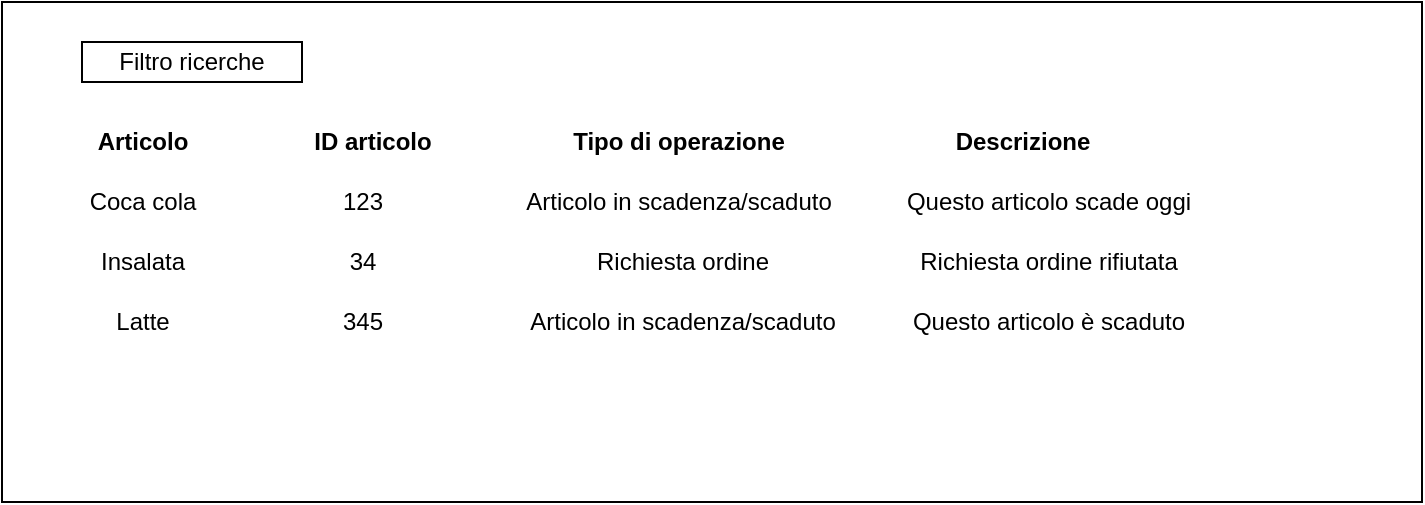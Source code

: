 <mxfile version="12.6.1" type="device"><diagram id="AM2Yi2tpU6nJyhFND6tY" name="Page-1"><mxGraphModel dx="942" dy="594" grid="1" gridSize="10" guides="1" tooltips="1" connect="1" arrows="1" fold="1" page="1" pageScale="1" pageWidth="1169" pageHeight="827" math="0" shadow="0"><root><mxCell id="0"/><mxCell id="1" parent="0"/><mxCell id="0dTWJ1mt-Fz3z_qdL9y1-1" value="" style="rounded=0;whiteSpace=wrap;html=1;" vertex="1" parent="1"><mxGeometry x="20" y="80" width="710" height="250" as="geometry"/></mxCell><mxCell id="0dTWJ1mt-Fz3z_qdL9y1-2" value="Filtro ricerche" style="rounded=0;whiteSpace=wrap;html=1;" vertex="1" parent="1"><mxGeometry x="60" y="100" width="110" height="20" as="geometry"/></mxCell><mxCell id="0dTWJ1mt-Fz3z_qdL9y1-6" value="Tipo di operazione" style="text;html=1;align=center;verticalAlign=middle;resizable=0;points=[];autosize=1;fontStyle=1" vertex="1" parent="1"><mxGeometry x="298" y="140" width="120" height="20" as="geometry"/></mxCell><mxCell id="0dTWJ1mt-Fz3z_qdL9y1-9" value="123&lt;span style=&quot;color: rgba(0 , 0 , 0 , 0) ; font-family: monospace ; font-size: 0px&quot;&gt;%3CmxGraphModel%3E%3Croot%3E%3CmxCell%20id%3D%220%22%2F%3E%3CmxCell%20id%3D%221%22%20parent%3D%220%22%2F%3E%3CmxCell%20id%3D%222%22%20value%3D%22Categoria%22%20style%3D%22text%3Bhtml%3D1%3Balign%3Dcenter%3BverticalAlign%3Dmiddle%3Bresizable%3D0%3Bpoints%3D%5B%5D%3Bautosize%3D1%3BfontStyle%3D1%22%20vertex%3D%221%22%20parent%3D%221%22%3E%3CmxGeometry%20x%3D%22230%22%20y%3D%22140%22%20width%3D%2270%22%20height%3D%2220%22%20as%3D%22geometry%22%2F%3E%3C%2FmxCell%3E%3C%2Froot%3E%3C%2FmxGraphModel%3E&lt;/span&gt;" style="text;html=1;align=center;verticalAlign=middle;resizable=0;points=[];autosize=1;fontStyle=0" vertex="1" parent="1"><mxGeometry x="180" y="170" width="40" height="20" as="geometry"/></mxCell><mxCell id="0dTWJ1mt-Fz3z_qdL9y1-10" value="Articolo" style="text;html=1;align=center;verticalAlign=middle;resizable=0;points=[];autosize=1;fontStyle=1" vertex="1" parent="1"><mxGeometry x="60" y="140" width="60" height="20" as="geometry"/></mxCell><mxCell id="0dTWJ1mt-Fz3z_qdL9y1-11" value="Coca cola" style="text;html=1;align=center;verticalAlign=middle;resizable=0;points=[];autosize=1;fontStyle=0" vertex="1" parent="1"><mxGeometry x="55" y="170" width="70" height="20" as="geometry"/></mxCell><mxCell id="0dTWJ1mt-Fz3z_qdL9y1-12" value="Descrizione" style="text;html=1;align=center;verticalAlign=middle;resizable=0;points=[];autosize=1;fontStyle=1" vertex="1" parent="1"><mxGeometry x="490" y="140" width="80" height="20" as="geometry"/></mxCell><mxCell id="0dTWJ1mt-Fz3z_qdL9y1-13" value="Questo articolo scade oggi" style="text;html=1;align=center;verticalAlign=middle;resizable=0;points=[];autosize=1;fontStyle=0" vertex="1" parent="1"><mxGeometry x="463" y="170" width="160" height="20" as="geometry"/></mxCell><mxCell id="0dTWJ1mt-Fz3z_qdL9y1-14" value="Insalata" style="text;html=1;align=center;verticalAlign=middle;resizable=0;points=[];autosize=1;fontStyle=0" vertex="1" parent="1"><mxGeometry x="60" y="200" width="60" height="20" as="geometry"/></mxCell><mxCell id="0dTWJ1mt-Fz3z_qdL9y1-15" value="ID articolo" style="text;html=1;align=center;verticalAlign=middle;resizable=0;points=[];autosize=1;fontStyle=1" vertex="1" parent="1"><mxGeometry x="170" y="140" width="70" height="20" as="geometry"/></mxCell><mxCell id="0dTWJ1mt-Fz3z_qdL9y1-16" value="34" style="text;html=1;align=center;verticalAlign=middle;resizable=0;points=[];autosize=1;fontStyle=0" vertex="1" parent="1"><mxGeometry x="185" y="200" width="30" height="20" as="geometry"/></mxCell><mxCell id="0dTWJ1mt-Fz3z_qdL9y1-17" value="Richiesta ordine" style="text;html=1;align=center;verticalAlign=middle;resizable=0;points=[];autosize=1;fontStyle=0" vertex="1" parent="1"><mxGeometry x="310" y="200" width="100" height="20" as="geometry"/></mxCell><mxCell id="0dTWJ1mt-Fz3z_qdL9y1-18" value="Richiesta ordine rifiutata" style="text;html=1;align=center;verticalAlign=middle;resizable=0;points=[];autosize=1;fontStyle=0" vertex="1" parent="1"><mxGeometry x="473" y="200" width="140" height="20" as="geometry"/></mxCell><mxCell id="0dTWJ1mt-Fz3z_qdL9y1-20" value="Articolo in scadenza/scaduto" style="text;html=1;align=center;verticalAlign=middle;resizable=0;points=[];autosize=1;fontStyle=0" vertex="1" parent="1"><mxGeometry x="273" y="170" width="170" height="20" as="geometry"/></mxCell><mxCell id="0dTWJ1mt-Fz3z_qdL9y1-25" value="Latte" style="text;html=1;align=center;verticalAlign=middle;resizable=0;points=[];autosize=1;fontStyle=0" vertex="1" parent="1"><mxGeometry x="70" y="230" width="40" height="20" as="geometry"/></mxCell><mxCell id="0dTWJ1mt-Fz3z_qdL9y1-26" value="345" style="text;html=1;align=center;verticalAlign=middle;resizable=0;points=[];autosize=1;fontStyle=0" vertex="1" parent="1"><mxGeometry x="180" y="230" width="40" height="20" as="geometry"/></mxCell><mxCell id="0dTWJ1mt-Fz3z_qdL9y1-28" value="Questo articolo è scaduto" style="text;html=1;align=center;verticalAlign=middle;resizable=0;points=[];autosize=1;fontStyle=0" vertex="1" parent="1"><mxGeometry x="468" y="230" width="150" height="20" as="geometry"/></mxCell><mxCell id="0dTWJ1mt-Fz3z_qdL9y1-34" value="Articolo in scadenza/scaduto" style="text;html=1;align=center;verticalAlign=middle;resizable=0;points=[];autosize=1;fontStyle=0" vertex="1" parent="1"><mxGeometry x="275" y="230" width="170" height="20" as="geometry"/></mxCell></root></mxGraphModel></diagram></mxfile>